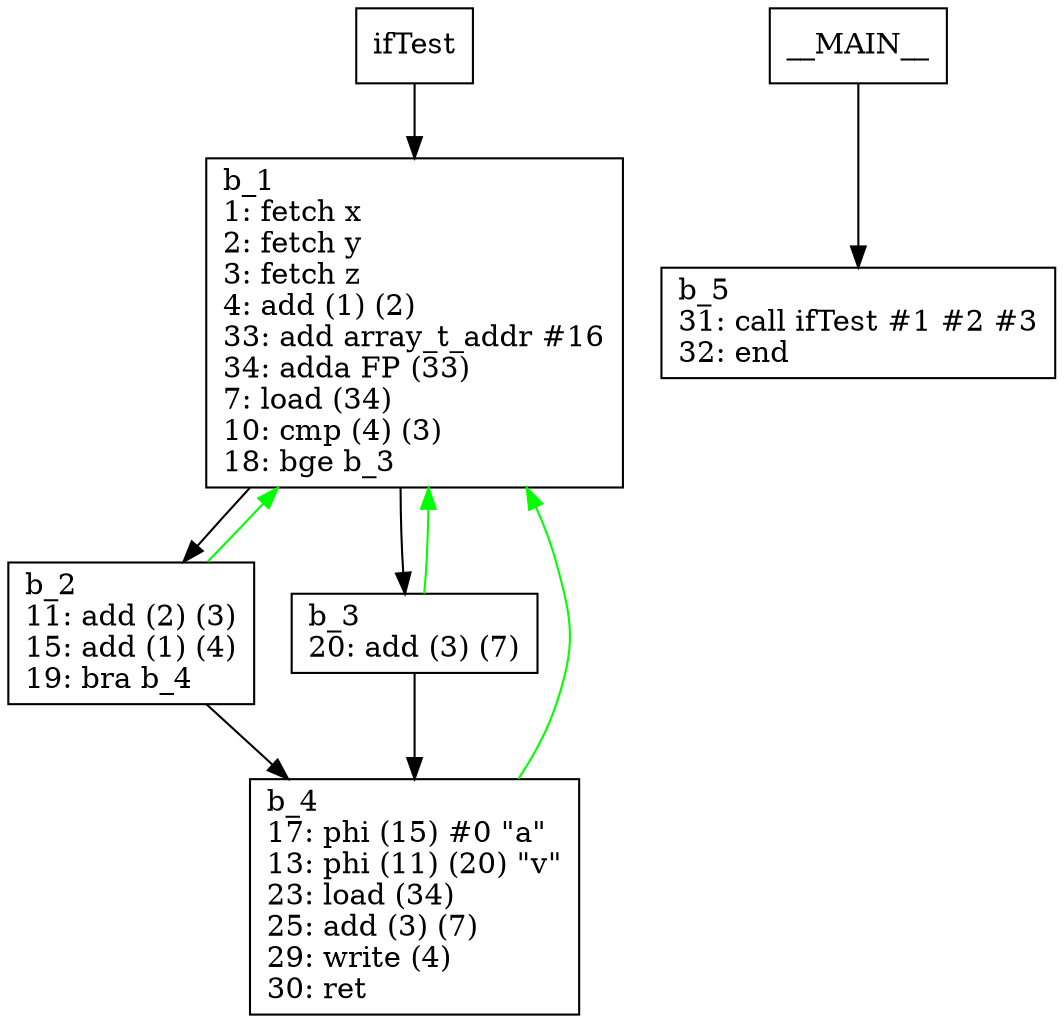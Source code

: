 digraph Computation {
node [shape=box];
ifTest -> b_1;
b_1 [label="b_1\l1: fetch x\l2: fetch y\l3: fetch z\l4: add (1) (2)\l33: add array_t_addr #16\l34: adda FP (33)\l7: load (34)\l10: cmp (4) (3)\l18: bge b_3\l"]
b_1 -> b_2;
b_2 [label="b_2\l11: add (2) (3)\l15: add (1) (4)\l19: bra b_4\l"]
b_2 -> b_4;
b_4 [label="b_4\l17: phi (15) #0 \"a\"\l13: phi (11) (20) \"v\"\l23: load (34)\l25: add (3) (7)\l29: write (4)\l30: ret \l"]
b_4 -> b_1[color="green"];
b_2 -> b_1[color="green"];
b_1 -> b_3;
b_3 [label="b_3\l20: add (3) (7)\l"]
b_3 -> b_4;
b_3 -> b_1[color="green"];
__MAIN__ -> b_5;
b_5 [label="b_5\l31: call ifTest #1 #2 #3\l32: end\l"]
}